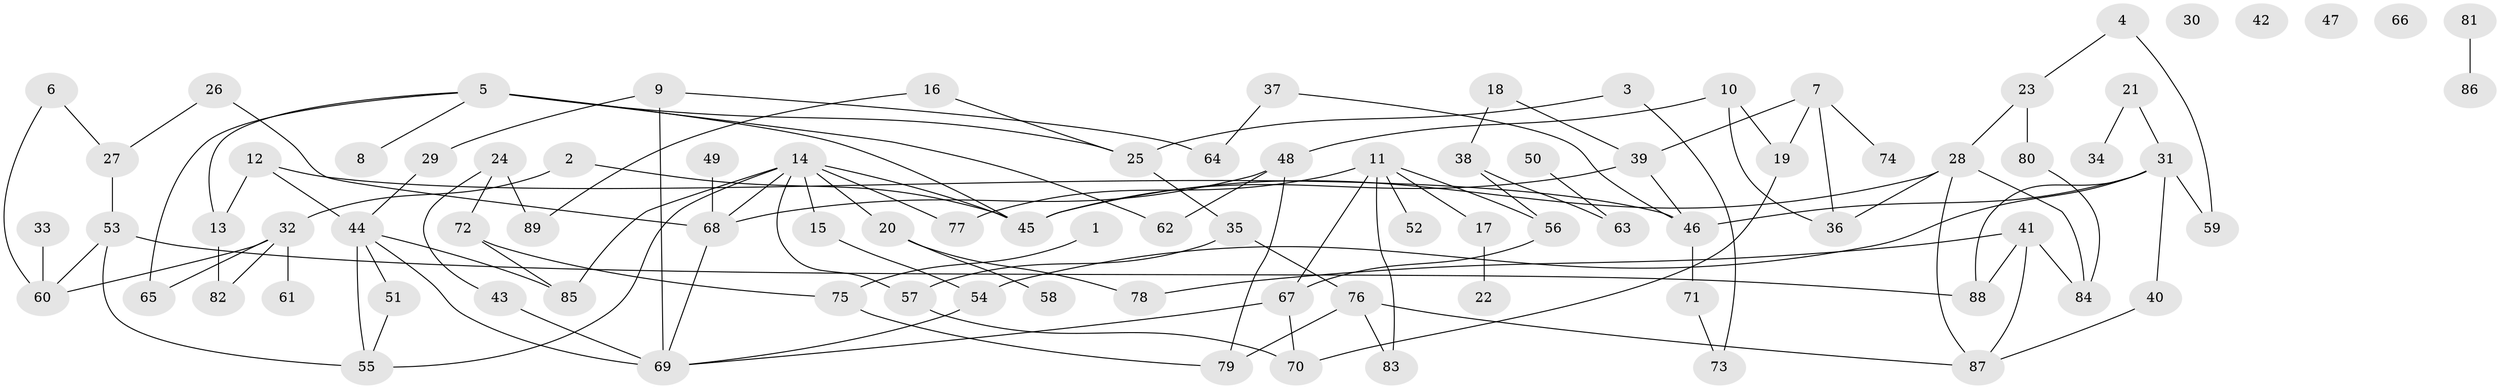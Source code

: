 // coarse degree distribution, {3: 0.20454545454545456, 5: 0.09090909090909091, 2: 0.1590909090909091, 4: 0.1590909090909091, 6: 0.09090909090909091, 9: 0.022727272727272728, 12: 0.022727272727272728, 1: 0.13636363636363635, 0: 0.11363636363636363}
// Generated by graph-tools (version 1.1) at 2025/16/03/04/25 18:16:41]
// undirected, 89 vertices, 121 edges
graph export_dot {
graph [start="1"]
  node [color=gray90,style=filled];
  1;
  2;
  3;
  4;
  5;
  6;
  7;
  8;
  9;
  10;
  11;
  12;
  13;
  14;
  15;
  16;
  17;
  18;
  19;
  20;
  21;
  22;
  23;
  24;
  25;
  26;
  27;
  28;
  29;
  30;
  31;
  32;
  33;
  34;
  35;
  36;
  37;
  38;
  39;
  40;
  41;
  42;
  43;
  44;
  45;
  46;
  47;
  48;
  49;
  50;
  51;
  52;
  53;
  54;
  55;
  56;
  57;
  58;
  59;
  60;
  61;
  62;
  63;
  64;
  65;
  66;
  67;
  68;
  69;
  70;
  71;
  72;
  73;
  74;
  75;
  76;
  77;
  78;
  79;
  80;
  81;
  82;
  83;
  84;
  85;
  86;
  87;
  88;
  89;
  1 -- 75;
  2 -- 32;
  2 -- 45;
  3 -- 25;
  3 -- 73;
  4 -- 23;
  4 -- 59;
  5 -- 8;
  5 -- 13;
  5 -- 25;
  5 -- 45;
  5 -- 62;
  5 -- 65;
  6 -- 27;
  6 -- 60;
  7 -- 19;
  7 -- 36;
  7 -- 39;
  7 -- 74;
  9 -- 29;
  9 -- 64;
  9 -- 69;
  10 -- 19;
  10 -- 36;
  10 -- 48;
  11 -- 17;
  11 -- 52;
  11 -- 56;
  11 -- 67;
  11 -- 77;
  11 -- 83;
  12 -- 13;
  12 -- 44;
  12 -- 46;
  13 -- 82;
  14 -- 15;
  14 -- 20;
  14 -- 45;
  14 -- 55;
  14 -- 57;
  14 -- 68;
  14 -- 77;
  14 -- 85;
  15 -- 54;
  16 -- 25;
  16 -- 89;
  17 -- 22;
  18 -- 38;
  18 -- 39;
  19 -- 70;
  20 -- 58;
  20 -- 78;
  21 -- 31;
  21 -- 34;
  23 -- 28;
  23 -- 80;
  24 -- 43;
  24 -- 72;
  24 -- 89;
  25 -- 35;
  26 -- 27;
  26 -- 68;
  27 -- 53;
  28 -- 36;
  28 -- 45;
  28 -- 84;
  28 -- 87;
  29 -- 44;
  31 -- 40;
  31 -- 46;
  31 -- 54;
  31 -- 59;
  31 -- 88;
  32 -- 60;
  32 -- 61;
  32 -- 65;
  32 -- 82;
  33 -- 60;
  35 -- 57;
  35 -- 76;
  37 -- 46;
  37 -- 64;
  38 -- 56;
  38 -- 63;
  39 -- 45;
  39 -- 46;
  40 -- 87;
  41 -- 78;
  41 -- 84;
  41 -- 87;
  41 -- 88;
  43 -- 69;
  44 -- 51;
  44 -- 55;
  44 -- 69;
  44 -- 85;
  46 -- 71;
  48 -- 62;
  48 -- 68;
  48 -- 79;
  49 -- 68;
  50 -- 63;
  51 -- 55;
  53 -- 55;
  53 -- 60;
  53 -- 88;
  54 -- 69;
  56 -- 67;
  57 -- 70;
  67 -- 69;
  67 -- 70;
  68 -- 69;
  71 -- 73;
  72 -- 75;
  72 -- 85;
  75 -- 79;
  76 -- 79;
  76 -- 83;
  76 -- 87;
  80 -- 84;
  81 -- 86;
}
